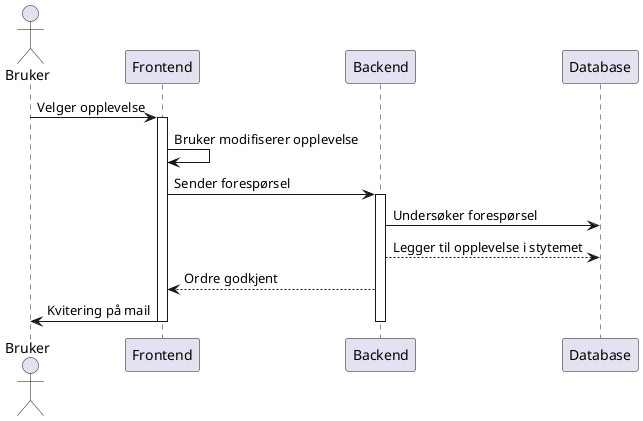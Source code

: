 @startuml Sekvensdiagram
actor Bruker
participant Frontend
participant Backend
participant Database

Bruker -> Frontend: Velger opplevelse
activate Frontend
Frontend -> Frontend: Bruker modifiserer opplevelse
Frontend -> Backend: Sender forespørsel
activate Backend
Backend -> Database: Undersøker forespørsel
Backend --> Database: Legger til opplevelse i stytemet
Frontend <-- Backend: Ordre godkjent
Frontend -> Bruker: Kvitering på mail
deactivate Backend
deactivate Frontend
